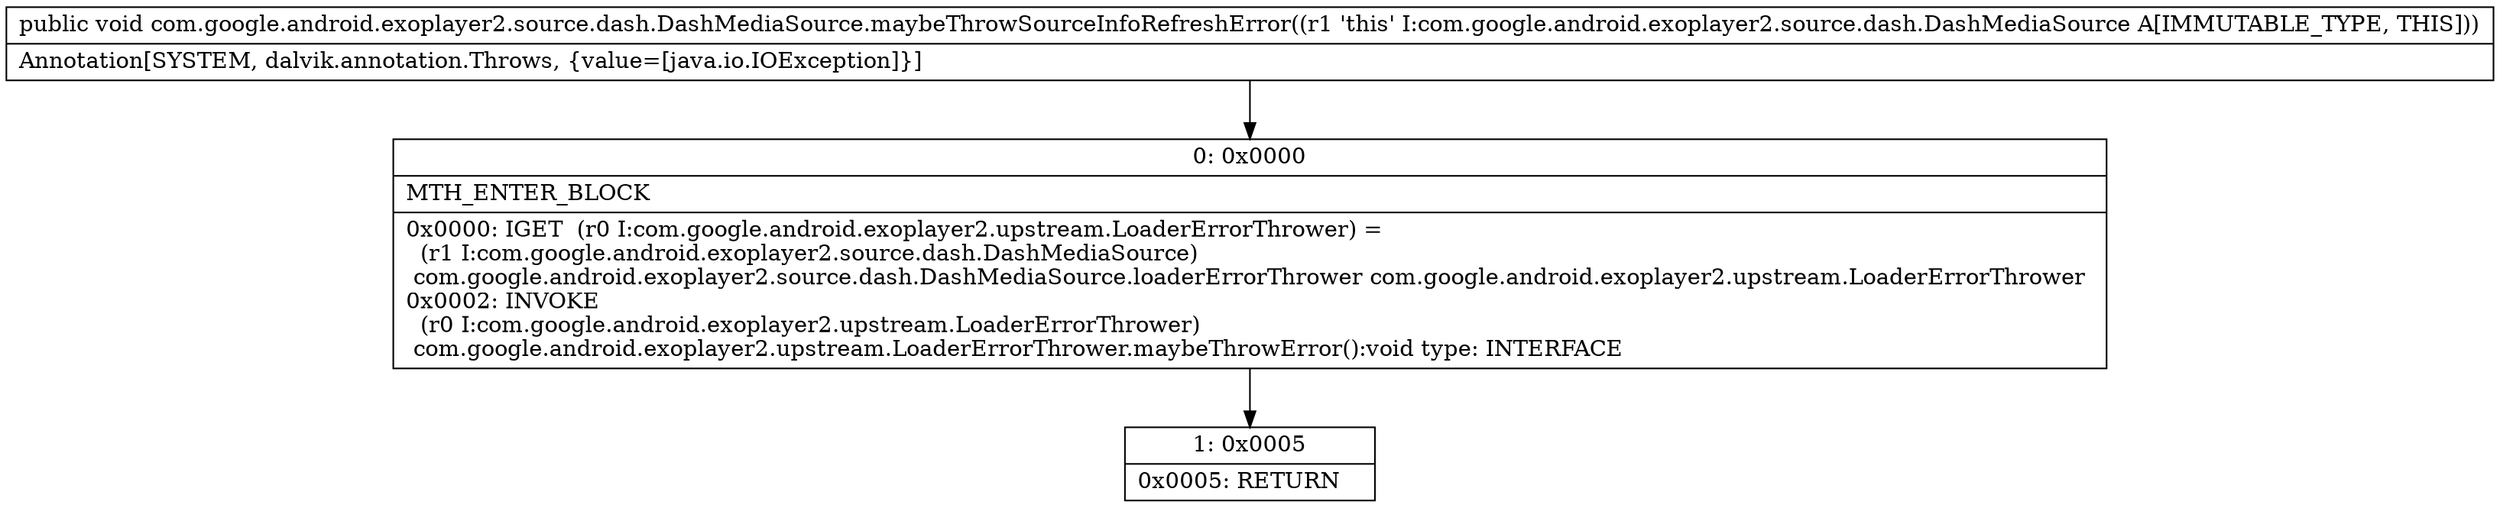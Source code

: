 digraph "CFG forcom.google.android.exoplayer2.source.dash.DashMediaSource.maybeThrowSourceInfoRefreshError()V" {
Node_0 [shape=record,label="{0\:\ 0x0000|MTH_ENTER_BLOCK\l|0x0000: IGET  (r0 I:com.google.android.exoplayer2.upstream.LoaderErrorThrower) = \l  (r1 I:com.google.android.exoplayer2.source.dash.DashMediaSource)\l com.google.android.exoplayer2.source.dash.DashMediaSource.loaderErrorThrower com.google.android.exoplayer2.upstream.LoaderErrorThrower \l0x0002: INVOKE  \l  (r0 I:com.google.android.exoplayer2.upstream.LoaderErrorThrower)\l com.google.android.exoplayer2.upstream.LoaderErrorThrower.maybeThrowError():void type: INTERFACE \l}"];
Node_1 [shape=record,label="{1\:\ 0x0005|0x0005: RETURN   \l}"];
MethodNode[shape=record,label="{public void com.google.android.exoplayer2.source.dash.DashMediaSource.maybeThrowSourceInfoRefreshError((r1 'this' I:com.google.android.exoplayer2.source.dash.DashMediaSource A[IMMUTABLE_TYPE, THIS]))  | Annotation[SYSTEM, dalvik.annotation.Throws, \{value=[java.io.IOException]\}]\l}"];
MethodNode -> Node_0;
Node_0 -> Node_1;
}

